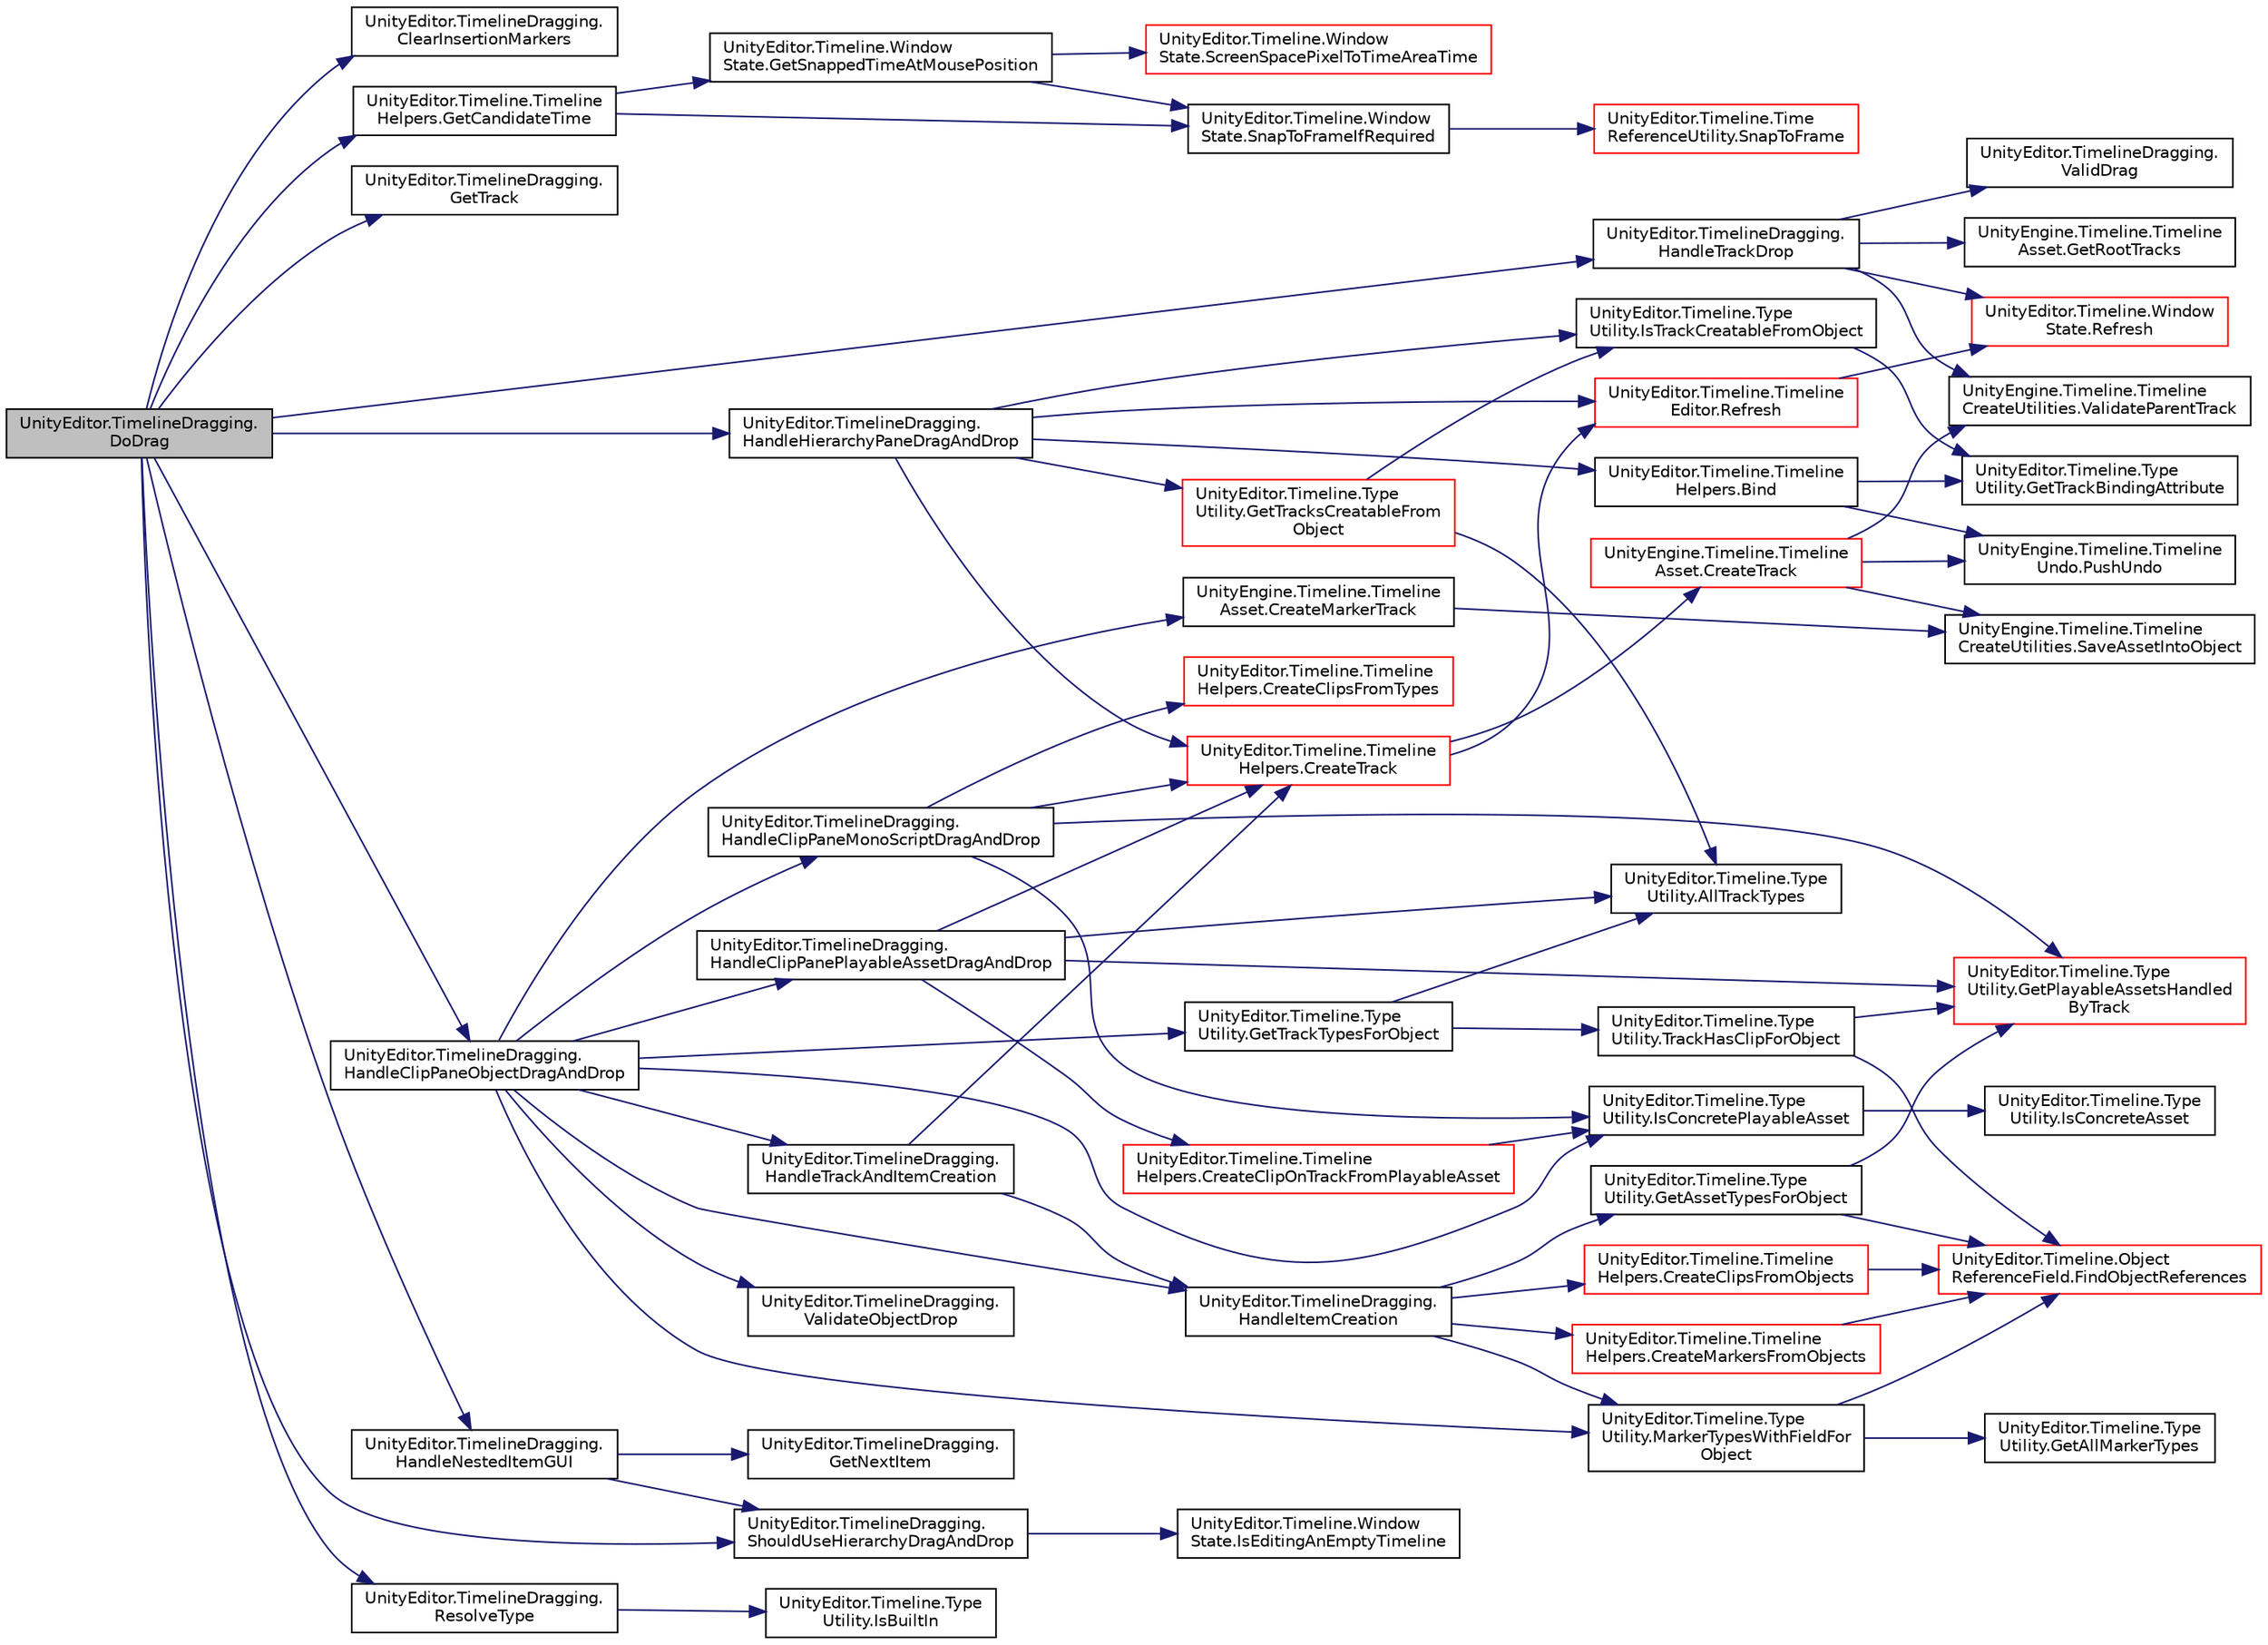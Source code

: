digraph "UnityEditor.TimelineDragging.DoDrag"
{
 // LATEX_PDF_SIZE
  edge [fontname="Helvetica",fontsize="10",labelfontname="Helvetica",labelfontsize="10"];
  node [fontname="Helvetica",fontsize="10",shape=record];
  rankdir="LR";
  Node1 [label="UnityEditor.TimelineDragging.\lDoDrag",height=0.2,width=0.4,color="black", fillcolor="grey75", style="filled", fontcolor="black",tooltip=" "];
  Node1 -> Node2 [color="midnightblue",fontsize="10",style="solid",fontname="Helvetica"];
  Node2 [label="UnityEditor.TimelineDragging.\lClearInsertionMarkers",height=0.2,width=0.4,color="black", fillcolor="white", style="filled",URL="$class_unity_editor_1_1_timeline_dragging.html#ac0dc44199e795de68425843e9dba2133",tooltip=" "];
  Node1 -> Node3 [color="midnightblue",fontsize="10",style="solid",fontname="Helvetica"];
  Node3 [label="UnityEditor.Timeline.Timeline\lHelpers.GetCandidateTime",height=0.2,width=0.4,color="black", fillcolor="white", style="filled",URL="$class_unity_editor_1_1_timeline_1_1_timeline_helpers.html#a7b2f0bdcaf0b485eb6308416e0770599",tooltip=" "];
  Node3 -> Node4 [color="midnightblue",fontsize="10",style="solid",fontname="Helvetica"];
  Node4 [label="UnityEditor.Timeline.Window\lState.GetSnappedTimeAtMousePosition",height=0.2,width=0.4,color="black", fillcolor="white", style="filled",URL="$class_unity_editor_1_1_timeline_1_1_window_state.html#af811297ac2af917cba3b9c2cb1a15cd0",tooltip=" "];
  Node4 -> Node5 [color="midnightblue",fontsize="10",style="solid",fontname="Helvetica"];
  Node5 [label="UnityEditor.Timeline.Window\lState.ScreenSpacePixelToTimeAreaTime",height=0.2,width=0.4,color="red", fillcolor="white", style="filled",URL="$class_unity_editor_1_1_timeline_1_1_window_state.html#ac41637d39607827bf2d4ac1c3c066e6f",tooltip=" "];
  Node4 -> Node7 [color="midnightblue",fontsize="10",style="solid",fontname="Helvetica"];
  Node7 [label="UnityEditor.Timeline.Window\lState.SnapToFrameIfRequired",height=0.2,width=0.4,color="black", fillcolor="white", style="filled",URL="$class_unity_editor_1_1_timeline_1_1_window_state.html#a593ea4f713fdc3298c3fe686e822cbad",tooltip=" "];
  Node7 -> Node8 [color="midnightblue",fontsize="10",style="solid",fontname="Helvetica"];
  Node8 [label="UnityEditor.Timeline.Time\lReferenceUtility.SnapToFrame",height=0.2,width=0.4,color="red", fillcolor="white", style="filled",URL="$class_unity_editor_1_1_timeline_1_1_time_reference_utility.html#a5dd3151a2e6f26956ba7290034c1c47d",tooltip=" "];
  Node3 -> Node7 [color="midnightblue",fontsize="10",style="solid",fontname="Helvetica"];
  Node1 -> Node13 [color="midnightblue",fontsize="10",style="solid",fontname="Helvetica"];
  Node13 [label="UnityEditor.TimelineDragging.\lGetTrack",height=0.2,width=0.4,color="black", fillcolor="white", style="filled",URL="$class_unity_editor_1_1_timeline_dragging.html#a626fd42e1715f78b57ebcddd7f2f3ac5",tooltip=" "];
  Node1 -> Node14 [color="midnightblue",fontsize="10",style="solid",fontname="Helvetica"];
  Node14 [label="UnityEditor.TimelineDragging.\lHandleClipPaneObjectDragAndDrop",height=0.2,width=0.4,color="black", fillcolor="white", style="filled",URL="$class_unity_editor_1_1_timeline_dragging.html#a1b8c0988cdfedd8d75c509d2dd2e75ea",tooltip=" "];
  Node14 -> Node15 [color="midnightblue",fontsize="10",style="solid",fontname="Helvetica"];
  Node15 [label="UnityEngine.Timeline.Timeline\lAsset.CreateMarkerTrack",height=0.2,width=0.4,color="black", fillcolor="white", style="filled",URL="$class_unity_engine_1_1_timeline_1_1_timeline_asset.html#a502d5d05908fc38b5e72c64381fd9c28",tooltip="Creates a marker track for the TimelineAsset."];
  Node15 -> Node16 [color="midnightblue",fontsize="10",style="solid",fontname="Helvetica"];
  Node16 [label="UnityEngine.Timeline.Timeline\lCreateUtilities.SaveAssetIntoObject",height=0.2,width=0.4,color="black", fillcolor="white", style="filled",URL="$class_unity_engine_1_1_timeline_1_1_timeline_create_utilities.html#a300b80877333ea7d68623ae21361fba2",tooltip=" "];
  Node14 -> Node17 [color="midnightblue",fontsize="10",style="solid",fontname="Helvetica"];
  Node17 [label="UnityEditor.Timeline.Type\lUtility.GetTrackTypesForObject",height=0.2,width=0.4,color="black", fillcolor="white", style="filled",URL="$class_unity_editor_1_1_timeline_1_1_type_utility.html#a2027c58e239820cc8586965bd900f6bf",tooltip="Get the list of tracks that can handle this object as clips"];
  Node17 -> Node18 [color="midnightblue",fontsize="10",style="solid",fontname="Helvetica"];
  Node18 [label="UnityEditor.Timeline.Type\lUtility.AllTrackTypes",height=0.2,width=0.4,color="black", fillcolor="white", style="filled",URL="$class_unity_editor_1_1_timeline_1_1_type_utility.html#aad624ca01cd8412c4135822e9b68c114",tooltip=" "];
  Node17 -> Node19 [color="midnightblue",fontsize="10",style="solid",fontname="Helvetica"];
  Node19 [label="UnityEditor.Timeline.Type\lUtility.TrackHasClipForObject",height=0.2,width=0.4,color="black", fillcolor="white", style="filled",URL="$class_unity_editor_1_1_timeline_1_1_type_utility.html#a7a87f26197ff288fa4ec9db4c27fea39",tooltip="True if the given track has a clip type that handles the given object"];
  Node19 -> Node20 [color="midnightblue",fontsize="10",style="solid",fontname="Helvetica"];
  Node20 [label="UnityEditor.Timeline.Object\lReferenceField.FindObjectReferences",height=0.2,width=0.4,color="red", fillcolor="white", style="filled",URL="$struct_unity_editor_1_1_timeline_1_1_object_reference_field.html#aa71dd9e07a25b3cf54b68e12550e98a9",tooltip=" "];
  Node19 -> Node23 [color="midnightblue",fontsize="10",style="solid",fontname="Helvetica"];
  Node23 [label="UnityEditor.Timeline.Type\lUtility.GetPlayableAssetsHandled\lByTrack",height=0.2,width=0.4,color="red", fillcolor="white", style="filled",URL="$class_unity_editor_1_1_timeline_1_1_type_utility.html#aab0f06073db81937c2603dd4c90fa56c",tooltip=" "];
  Node14 -> Node29 [color="midnightblue",fontsize="10",style="solid",fontname="Helvetica"];
  Node29 [label="UnityEditor.TimelineDragging.\lHandleClipPaneMonoScriptDragAndDrop",height=0.2,width=0.4,color="black", fillcolor="white", style="filled",URL="$class_unity_editor_1_1_timeline_dragging.html#ab77ca13bf7a8e96a13d3c6c5c188fc47",tooltip="Handles drag and drop of a mono script."];
  Node29 -> Node30 [color="midnightblue",fontsize="10",style="solid",fontname="Helvetica"];
  Node30 [label="UnityEditor.Timeline.Timeline\lHelpers.CreateClipsFromTypes",height=0.2,width=0.4,color="red", fillcolor="white", style="filled",URL="$class_unity_editor_1_1_timeline_1_1_timeline_helpers.html#a615e1b99d9f3105ffe7ba4c6e1db7a39",tooltip=" "];
  Node29 -> Node32 [color="midnightblue",fontsize="10",style="solid",fontname="Helvetica"];
  Node32 [label="UnityEditor.Timeline.Timeline\lHelpers.CreateTrack",height=0.2,width=0.4,color="red", fillcolor="white", style="filled",URL="$class_unity_editor_1_1_timeline_1_1_timeline_helpers.html#a38380f338eea38b6497d3ab761acfdb1",tooltip=" "];
  Node32 -> Node33 [color="midnightblue",fontsize="10",style="solid",fontname="Helvetica"];
  Node33 [label="UnityEngine.Timeline.Timeline\lAsset.CreateTrack",height=0.2,width=0.4,color="red", fillcolor="white", style="filled",URL="$class_unity_engine_1_1_timeline_1_1_timeline_asset.html#add8b82ba55c370c655d380de9fe7c266",tooltip="Allows you to create a track and add it to the Timeline."];
  Node33 -> Node35 [color="midnightblue",fontsize="10",style="solid",fontname="Helvetica"];
  Node35 [label="UnityEngine.Timeline.Timeline\lUndo.PushUndo",height=0.2,width=0.4,color="black", fillcolor="white", style="filled",URL="$class_unity_engine_1_1_timeline_1_1_timeline_undo.html#a2c45dda5e68a6de6f481aee4888b352c",tooltip=" "];
  Node33 -> Node16 [color="midnightblue",fontsize="10",style="solid",fontname="Helvetica"];
  Node33 -> Node36 [color="midnightblue",fontsize="10",style="solid",fontname="Helvetica"];
  Node36 [label="UnityEngine.Timeline.Timeline\lCreateUtilities.ValidateParentTrack",height=0.2,width=0.4,color="black", fillcolor="white", style="filled",URL="$class_unity_engine_1_1_timeline_1_1_timeline_create_utilities.html#a35c6f3e2617f0c453032bd54858d8ba7",tooltip=" "];
  Node32 -> Node39 [color="midnightblue",fontsize="10",style="solid",fontname="Helvetica"];
  Node39 [label="UnityEditor.Timeline.Timeline\lEditor.Refresh",height=0.2,width=0.4,color="red", fillcolor="white", style="filled",URL="$class_unity_editor_1_1_timeline_1_1_timeline_editor.html#aac9130b771a4f65a484abe4ec3df471d",tooltip=" "];
  Node39 -> Node48 [color="midnightblue",fontsize="10",style="solid",fontname="Helvetica"];
  Node48 [label="UnityEditor.Timeline.Window\lState.Refresh",height=0.2,width=0.4,color="red", fillcolor="white", style="filled",URL="$class_unity_editor_1_1_timeline_1_1_window_state.html#a773c3585d8ee2c63765f06afa6536990",tooltip=" "];
  Node29 -> Node23 [color="midnightblue",fontsize="10",style="solid",fontname="Helvetica"];
  Node29 -> Node50 [color="midnightblue",fontsize="10",style="solid",fontname="Helvetica"];
  Node50 [label="UnityEditor.Timeline.Type\lUtility.IsConcretePlayableAsset",height=0.2,width=0.4,color="black", fillcolor="white", style="filled",URL="$class_unity_editor_1_1_timeline_1_1_type_utility.html#a1a31c4549931594f3338c7ec6d5ade09",tooltip=" "];
  Node50 -> Node25 [color="midnightblue",fontsize="10",style="solid",fontname="Helvetica"];
  Node25 [label="UnityEditor.Timeline.Type\lUtility.IsConcreteAsset",height=0.2,width=0.4,color="black", fillcolor="white", style="filled",URL="$class_unity_editor_1_1_timeline_1_1_type_utility.html#afe744557a5c1749c2b2f21c51c9dd156",tooltip=" "];
  Node14 -> Node51 [color="midnightblue",fontsize="10",style="solid",fontname="Helvetica"];
  Node51 [label="UnityEditor.TimelineDragging.\lHandleClipPanePlayableAssetDragAndDrop",height=0.2,width=0.4,color="black", fillcolor="white", style="filled",URL="$class_unity_editor_1_1_timeline_dragging.html#a5b8832c7ce70e10bbf74df506b4c216b",tooltip=" "];
  Node51 -> Node18 [color="midnightblue",fontsize="10",style="solid",fontname="Helvetica"];
  Node51 -> Node52 [color="midnightblue",fontsize="10",style="solid",fontname="Helvetica"];
  Node52 [label="UnityEditor.Timeline.Timeline\lHelpers.CreateClipOnTrackFromPlayableAsset",height=0.2,width=0.4,color="red", fillcolor="white", style="filled",URL="$class_unity_editor_1_1_timeline_1_1_timeline_helpers.html#a259368744ff699bdda28cd191a8d1084",tooltip="Create a clip on track from an existing PlayableAsset"];
  Node52 -> Node50 [color="midnightblue",fontsize="10",style="solid",fontname="Helvetica"];
  Node51 -> Node32 [color="midnightblue",fontsize="10",style="solid",fontname="Helvetica"];
  Node51 -> Node23 [color="midnightblue",fontsize="10",style="solid",fontname="Helvetica"];
  Node14 -> Node68 [color="midnightblue",fontsize="10",style="solid",fontname="Helvetica"];
  Node68 [label="UnityEditor.TimelineDragging.\lHandleItemCreation",height=0.2,width=0.4,color="black", fillcolor="white", style="filled",URL="$class_unity_editor_1_1_timeline_dragging.html#ad9b0149f3bf991b5182abb860b71d4fb",tooltip=" "];
  Node68 -> Node69 [color="midnightblue",fontsize="10",style="solid",fontname="Helvetica"];
  Node69 [label="UnityEditor.Timeline.Timeline\lHelpers.CreateClipsFromObjects",height=0.2,width=0.4,color="red", fillcolor="white", style="filled",URL="$class_unity_editor_1_1_timeline_1_1_timeline_helpers.html#ac74dc3b536f8a3286feec54e4931e630",tooltip=" "];
  Node69 -> Node20 [color="midnightblue",fontsize="10",style="solid",fontname="Helvetica"];
  Node68 -> Node70 [color="midnightblue",fontsize="10",style="solid",fontname="Helvetica"];
  Node70 [label="UnityEditor.Timeline.Timeline\lHelpers.CreateMarkersFromObjects",height=0.2,width=0.4,color="red", fillcolor="white", style="filled",URL="$class_unity_editor_1_1_timeline_1_1_timeline_helpers.html#acf39d025db90f41ac43b5b2137d59f61",tooltip=" "];
  Node70 -> Node20 [color="midnightblue",fontsize="10",style="solid",fontname="Helvetica"];
  Node68 -> Node84 [color="midnightblue",fontsize="10",style="solid",fontname="Helvetica"];
  Node84 [label="UnityEditor.Timeline.Type\lUtility.GetAssetTypesForObject",height=0.2,width=0.4,color="black", fillcolor="white", style="filled",URL="$class_unity_editor_1_1_timeline_1_1_type_utility.html#a4cee1ebf9c76087da2c94abb1e88adb8",tooltip="Get the list of playable assets that can handle an object for a particular track"];
  Node84 -> Node20 [color="midnightblue",fontsize="10",style="solid",fontname="Helvetica"];
  Node84 -> Node23 [color="midnightblue",fontsize="10",style="solid",fontname="Helvetica"];
  Node68 -> Node85 [color="midnightblue",fontsize="10",style="solid",fontname="Helvetica"];
  Node85 [label="UnityEditor.Timeline.Type\lUtility.MarkerTypesWithFieldFor\lObject",height=0.2,width=0.4,color="black", fillcolor="white", style="filled",URL="$class_unity_editor_1_1_timeline_1_1_type_utility.html#aaabc6413053f54b6ca13d5f4ebaa9987",tooltip="Get the list of markers that have fields for the object"];
  Node85 -> Node20 [color="midnightblue",fontsize="10",style="solid",fontname="Helvetica"];
  Node85 -> Node86 [color="midnightblue",fontsize="10",style="solid",fontname="Helvetica"];
  Node86 [label="UnityEditor.Timeline.Type\lUtility.GetAllMarkerTypes",height=0.2,width=0.4,color="black", fillcolor="white", style="filled",URL="$class_unity_editor_1_1_timeline_1_1_type_utility.html#ada1024edf09b9427a12a0eacd31dcc1a",tooltip=" "];
  Node14 -> Node87 [color="midnightblue",fontsize="10",style="solid",fontname="Helvetica"];
  Node87 [label="UnityEditor.TimelineDragging.\lHandleTrackAndItemCreation",height=0.2,width=0.4,color="black", fillcolor="white", style="filled",URL="$class_unity_editor_1_1_timeline_dragging.html#ab3be3d0b134c386d4fea562b2fab240c",tooltip=" "];
  Node87 -> Node32 [color="midnightblue",fontsize="10",style="solid",fontname="Helvetica"];
  Node87 -> Node68 [color="midnightblue",fontsize="10",style="solid",fontname="Helvetica"];
  Node14 -> Node50 [color="midnightblue",fontsize="10",style="solid",fontname="Helvetica"];
  Node14 -> Node85 [color="midnightblue",fontsize="10",style="solid",fontname="Helvetica"];
  Node14 -> Node88 [color="midnightblue",fontsize="10",style="solid",fontname="Helvetica"];
  Node88 [label="UnityEditor.TimelineDragging.\lValidateObjectDrop",height=0.2,width=0.4,color="black", fillcolor="white", style="filled",URL="$class_unity_editor_1_1_timeline_dragging.html#a87641372eadc7ad4a6eafc229c81def3",tooltip=" "];
  Node1 -> Node89 [color="midnightblue",fontsize="10",style="solid",fontname="Helvetica"];
  Node89 [label="UnityEditor.TimelineDragging.\lHandleHierarchyPaneDragAndDrop",height=0.2,width=0.4,color="black", fillcolor="white", style="filled",URL="$class_unity_editor_1_1_timeline_dragging.html#a687c347694a64d20d8211ae692d0f18e",tooltip=" "];
  Node89 -> Node90 [color="midnightblue",fontsize="10",style="solid",fontname="Helvetica"];
  Node90 [label="UnityEditor.Timeline.Timeline\lHelpers.Bind",height=0.2,width=0.4,color="black", fillcolor="white", style="filled",URL="$class_unity_editor_1_1_timeline_1_1_timeline_helpers.html#a33b9035672eb830325afcc60d098168f",tooltip=" "];
  Node90 -> Node91 [color="midnightblue",fontsize="10",style="solid",fontname="Helvetica"];
  Node91 [label="UnityEditor.Timeline.Type\lUtility.GetTrackBindingAttribute",height=0.2,width=0.4,color="black", fillcolor="white", style="filled",URL="$class_unity_editor_1_1_timeline_1_1_type_utility.html#a9d4e3f35e73fae7e3f3a38f1d92a95c0",tooltip="Returns the binding attribute attrached to the track"];
  Node90 -> Node35 [color="midnightblue",fontsize="10",style="solid",fontname="Helvetica"];
  Node89 -> Node32 [color="midnightblue",fontsize="10",style="solid",fontname="Helvetica"];
  Node89 -> Node92 [color="midnightblue",fontsize="10",style="solid",fontname="Helvetica"];
  Node92 [label="UnityEditor.Timeline.Type\lUtility.GetTracksCreatableFrom\lObject",height=0.2,width=0.4,color="red", fillcolor="white", style="filled",URL="$class_unity_editor_1_1_timeline_1_1_type_utility.html#a0d49b4fa8c3e9f6cf4eeac13f584c37a",tooltip="Given an object, get the list of track that are creatable from it. Takes binding flags into account"];
  Node92 -> Node18 [color="midnightblue",fontsize="10",style="solid",fontname="Helvetica"];
  Node92 -> Node94 [color="midnightblue",fontsize="10",style="solid",fontname="Helvetica"];
  Node94 [label="UnityEditor.Timeline.Type\lUtility.IsTrackCreatableFromObject",height=0.2,width=0.4,color="black", fillcolor="white", style="filled",URL="$class_unity_editor_1_1_timeline_1_1_type_utility.html#a886bb0796974eaee7a9c866c4388310c",tooltip="Given a trackType and an object, does the binding type match Takes into account whether creating a mi..."];
  Node94 -> Node91 [color="midnightblue",fontsize="10",style="solid",fontname="Helvetica"];
  Node89 -> Node94 [color="midnightblue",fontsize="10",style="solid",fontname="Helvetica"];
  Node89 -> Node39 [color="midnightblue",fontsize="10",style="solid",fontname="Helvetica"];
  Node1 -> Node95 [color="midnightblue",fontsize="10",style="solid",fontname="Helvetica"];
  Node95 [label="UnityEditor.TimelineDragging.\lHandleNestedItemGUI",height=0.2,width=0.4,color="black", fillcolor="white", style="filled",URL="$class_unity_editor_1_1_timeline_dragging.html#a88b2cfe81de07f37added900464c9ddc",tooltip=" "];
  Node95 -> Node96 [color="midnightblue",fontsize="10",style="solid",fontname="Helvetica"];
  Node96 [label="UnityEditor.TimelineDragging.\lGetNextItem",height=0.2,width=0.4,color="black", fillcolor="white", style="filled",URL="$class_unity_editor_1_1_timeline_dragging.html#a756e207a3d2004bbaf9daa2c3a560c3b",tooltip=" "];
  Node95 -> Node97 [color="midnightblue",fontsize="10",style="solid",fontname="Helvetica"];
  Node97 [label="UnityEditor.TimelineDragging.\lShouldUseHierarchyDragAndDrop",height=0.2,width=0.4,color="black", fillcolor="white", style="filled",URL="$class_unity_editor_1_1_timeline_dragging.html#a52df0624666448a6721a511ba6c53c0e",tooltip=" "];
  Node97 -> Node98 [color="midnightblue",fontsize="10",style="solid",fontname="Helvetica"];
  Node98 [label="UnityEditor.Timeline.Window\lState.IsEditingAnEmptyTimeline",height=0.2,width=0.4,color="black", fillcolor="white", style="filled",URL="$class_unity_editor_1_1_timeline_1_1_window_state.html#ab59853e41198216c7deb7b3f5c0b9af0",tooltip=" "];
  Node1 -> Node99 [color="midnightblue",fontsize="10",style="solid",fontname="Helvetica"];
  Node99 [label="UnityEditor.TimelineDragging.\lHandleTrackDrop",height=0.2,width=0.4,color="black", fillcolor="white", style="filled",URL="$class_unity_editor_1_1_timeline_dragging.html#a171a4bff35b807a16cd43d20030e907c",tooltip=" "];
  Node99 -> Node100 [color="midnightblue",fontsize="10",style="solid",fontname="Helvetica"];
  Node100 [label="UnityEngine.Timeline.Timeline\lAsset.GetRootTracks",height=0.2,width=0.4,color="black", fillcolor="white", style="filled",URL="$class_unity_engine_1_1_timeline_1_1_timeline_asset.html#a0fc27a36491f7c52a91c791665b83809",tooltip="Get an enumerable list of all root tracks."];
  Node99 -> Node48 [color="midnightblue",fontsize="10",style="solid",fontname="Helvetica"];
  Node99 -> Node36 [color="midnightblue",fontsize="10",style="solid",fontname="Helvetica"];
  Node99 -> Node101 [color="midnightblue",fontsize="10",style="solid",fontname="Helvetica"];
  Node101 [label="UnityEditor.TimelineDragging.\lValidDrag",height=0.2,width=0.4,color="black", fillcolor="white", style="filled",URL="$class_unity_editor_1_1_timeline_dragging.html#a57a1634677562ec0b64a09c76d5e84c4",tooltip=" "];
  Node1 -> Node102 [color="midnightblue",fontsize="10",style="solid",fontname="Helvetica"];
  Node102 [label="UnityEditor.TimelineDragging.\lResolveType",height=0.2,width=0.4,color="black", fillcolor="white", style="filled",URL="$class_unity_editor_1_1_timeline_dragging.html#a70fa06925d28c9026db00e39bb9bf5cb",tooltip=" "];
  Node102 -> Node28 [color="midnightblue",fontsize="10",style="solid",fontname="Helvetica"];
  Node28 [label="UnityEditor.Timeline.Type\lUtility.IsBuiltIn",height=0.2,width=0.4,color="black", fillcolor="white", style="filled",URL="$class_unity_editor_1_1_timeline_1_1_type_utility.html#ae94f025cd19c27462c1f6d92bf0f8e84",tooltip="Returns whether the given type resides in the timeline assembly"];
  Node1 -> Node97 [color="midnightblue",fontsize="10",style="solid",fontname="Helvetica"];
}
